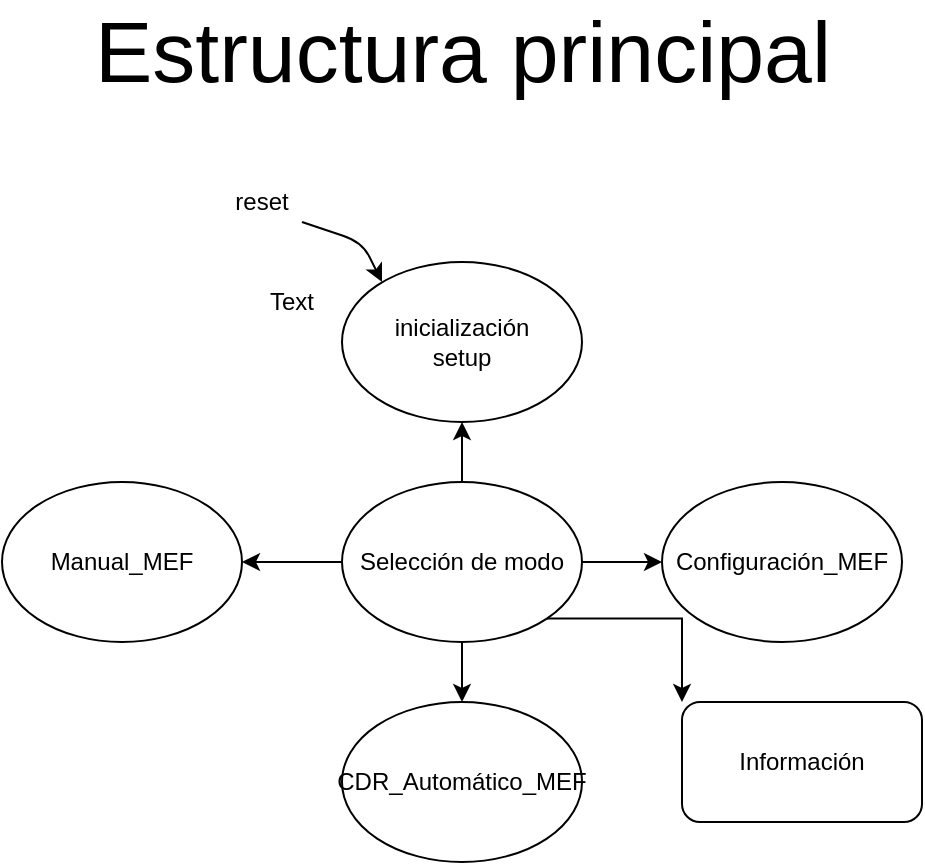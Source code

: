 <mxfile pages="3">
    <diagram id="Z94RLhPxU36F0JbX2Kmo" name="PRINCIPAL">
        <mxGraphModel dx="425" dy="592" grid="1" gridSize="10" guides="1" tooltips="1" connect="1" arrows="1" fold="1" page="1" pageScale="1" pageWidth="1169" pageHeight="827" math="0" shadow="0">
            <root>
                <mxCell id="0"/>
                <mxCell id="1" parent="0"/>
                <mxCell id="3xquVJFaSn-gZLJKh9fl-9" value="" style="edgeStyle=orthogonalEdgeStyle;rounded=0;orthogonalLoop=1;jettySize=auto;html=1;" parent="1" source="3xquVJFaSn-gZLJKh9fl-1" target="3xquVJFaSn-gZLJKh9fl-8" edge="1">
                    <mxGeometry relative="1" as="geometry"/>
                </mxCell>
                <mxCell id="3xquVJFaSn-gZLJKh9fl-11" value="" style="edgeStyle=orthogonalEdgeStyle;rounded=0;orthogonalLoop=1;jettySize=auto;html=1;" parent="1" source="3xquVJFaSn-gZLJKh9fl-1" target="3xquVJFaSn-gZLJKh9fl-6" edge="1">
                    <mxGeometry relative="1" as="geometry"/>
                </mxCell>
                <mxCell id="3xquVJFaSn-gZLJKh9fl-13" value="" style="edgeStyle=orthogonalEdgeStyle;rounded=0;orthogonalLoop=1;jettySize=auto;html=1;" parent="1" source="3xquVJFaSn-gZLJKh9fl-1" target="3xquVJFaSn-gZLJKh9fl-12" edge="1">
                    <mxGeometry relative="1" as="geometry"/>
                </mxCell>
                <mxCell id="3xquVJFaSn-gZLJKh9fl-15" value="" style="edgeStyle=orthogonalEdgeStyle;rounded=0;orthogonalLoop=1;jettySize=auto;html=1;" parent="1" source="3xquVJFaSn-gZLJKh9fl-1" target="3xquVJFaSn-gZLJKh9fl-14" edge="1">
                    <mxGeometry relative="1" as="geometry"/>
                </mxCell>
                <mxCell id="3xquVJFaSn-gZLJKh9fl-18" style="edgeStyle=orthogonalEdgeStyle;rounded=0;orthogonalLoop=1;jettySize=auto;html=1;exitX=1;exitY=1;exitDx=0;exitDy=0;entryX=0;entryY=0;entryDx=0;entryDy=0;" parent="1" source="3xquVJFaSn-gZLJKh9fl-1" target="3xquVJFaSn-gZLJKh9fl-16" edge="1">
                    <mxGeometry relative="1" as="geometry"/>
                </mxCell>
                <mxCell id="3xquVJFaSn-gZLJKh9fl-1" value="Selección de modo" style="ellipse;whiteSpace=wrap;html=1;" parent="1" vertex="1">
                    <mxGeometry x="525" y="360" width="120" height="80" as="geometry"/>
                </mxCell>
                <mxCell id="3xquVJFaSn-gZLJKh9fl-4" value="" style="endArrow=classic;html=1;" parent="1" edge="1">
                    <mxGeometry width="50" height="50" relative="1" as="geometry">
                        <mxPoint x="505" y="230" as="sourcePoint"/>
                        <mxPoint x="545" y="260" as="targetPoint"/>
                        <Array as="points">
                            <mxPoint x="535" y="240"/>
                        </Array>
                    </mxGeometry>
                </mxCell>
                <mxCell id="3xquVJFaSn-gZLJKh9fl-5" value="reset" style="text;html=1;strokeColor=none;fillColor=none;align=center;verticalAlign=middle;whiteSpace=wrap;rounded=0;" parent="1" vertex="1">
                    <mxGeometry x="465" y="210" width="40" height="20" as="geometry"/>
                </mxCell>
                <mxCell id="3xquVJFaSn-gZLJKh9fl-6" value="CDR_Automático_MEF" style="ellipse;whiteSpace=wrap;html=1;" parent="1" vertex="1">
                    <mxGeometry x="525" y="470" width="120" height="80" as="geometry"/>
                </mxCell>
                <mxCell id="3xquVJFaSn-gZLJKh9fl-8" value="Configuración_MEF" style="ellipse;whiteSpace=wrap;html=1;" parent="1" vertex="1">
                    <mxGeometry x="685" y="360" width="120" height="80" as="geometry"/>
                </mxCell>
                <mxCell id="3xquVJFaSn-gZLJKh9fl-12" value="inicialización&lt;br&gt;setup" style="ellipse;whiteSpace=wrap;html=1;" parent="1" vertex="1">
                    <mxGeometry x="525" y="250" width="120" height="80" as="geometry"/>
                </mxCell>
                <mxCell id="3xquVJFaSn-gZLJKh9fl-14" value="Manual_MEF" style="ellipse;whiteSpace=wrap;html=1;" parent="1" vertex="1">
                    <mxGeometry x="355" y="360" width="120" height="80" as="geometry"/>
                </mxCell>
                <mxCell id="3xquVJFaSn-gZLJKh9fl-16" value="Información" style="rounded=1;whiteSpace=wrap;html=1;" parent="1" vertex="1">
                    <mxGeometry x="695" y="470" width="120" height="60" as="geometry"/>
                </mxCell>
                <mxCell id="3xquVJFaSn-gZLJKh9fl-22" value="Text" style="text;html=1;strokeColor=none;fillColor=none;align=center;verticalAlign=middle;whiteSpace=wrap;rounded=0;" parent="1" vertex="1">
                    <mxGeometry x="480" y="260" width="40" height="20" as="geometry"/>
                </mxCell>
                <mxCell id="3xquVJFaSn-gZLJKh9fl-23" value="&lt;font style=&quot;font-size: 43px&quot;&gt;Estructura principal&lt;/font&gt;" style="text;html=1;align=center;verticalAlign=middle;resizable=0;points=[];autosize=1;strokeColor=none;fillColor=none;" parent="1" vertex="1">
                    <mxGeometry x="395" y="130" width="380" height="30" as="geometry"/>
                </mxCell>
            </root>
        </mxGraphModel>
    </diagram>
    <diagram id="2yHrIm8f3ps8T4j3jmnp" name="Automático">
        <mxGraphModel dx="1656" dy="956" grid="1" gridSize="10" guides="1" tooltips="1" connect="1" arrows="1" fold="1" page="1" pageScale="1" pageWidth="1169" pageHeight="827" math="0" shadow="0">
            <root>
                <mxCell id="VG5reM1JGWSKIXkfuv2--0"/>
                <mxCell id="VG5reM1JGWSKIXkfuv2--1" parent="VG5reM1JGWSKIXkfuv2--0"/>
                <mxCell id="IKDUR3-SzPnZCtvIDeNq-2" value="" style="edgeStyle=orthogonalEdgeStyle;rounded=0;orthogonalLoop=1;jettySize=auto;html=1;" parent="VG5reM1JGWSKIXkfuv2--1" source="IKDUR3-SzPnZCtvIDeNq-0" target="IKDUR3-SzPnZCtvIDeNq-1" edge="1">
                    <mxGeometry relative="1" as="geometry"/>
                </mxCell>
                <mxCell id="IKDUR3-SzPnZCtvIDeNq-0" value="INICIO&lt;br&gt;" style="ellipse;whiteSpace=wrap;html=1;" parent="VG5reM1JGWSKIXkfuv2--1" vertex="1">
                    <mxGeometry x="550" y="80" width="120" height="80" as="geometry"/>
                </mxCell>
                <mxCell id="OKmjE9kdb7iJSz0pzcYx-2" value="" style="edgeStyle=orthogonalEdgeStyle;rounded=0;orthogonalLoop=1;jettySize=auto;html=1;" parent="VG5reM1JGWSKIXkfuv2--1" source="IKDUR3-SzPnZCtvIDeNq-1" target="OKmjE9kdb7iJSz0pzcYx-1" edge="1">
                    <mxGeometry relative="1" as="geometry"/>
                </mxCell>
                <mxCell id="OKmjE9kdb7iJSz0pzcYx-10" value="" style="edgeStyle=orthogonalEdgeStyle;rounded=0;orthogonalLoop=1;jettySize=auto;html=1;" parent="VG5reM1JGWSKIXkfuv2--1" source="IKDUR3-SzPnZCtvIDeNq-1" target="OKmjE9kdb7iJSz0pzcYx-9" edge="1">
                    <mxGeometry relative="1" as="geometry"/>
                </mxCell>
                <mxCell id="O9b6qV9GZZZ8CBMbTgFU-3" style="edgeStyle=orthogonalEdgeStyle;rounded=0;orthogonalLoop=1;jettySize=auto;html=1;exitX=0;exitY=0.5;exitDx=0;exitDy=0;fontSize=18;" parent="VG5reM1JGWSKIXkfuv2--1" source="IKDUR3-SzPnZCtvIDeNq-1" edge="1">
                    <mxGeometry relative="1" as="geometry">
                        <mxPoint x="600" y="230" as="targetPoint"/>
                    </mxGeometry>
                </mxCell>
                <mxCell id="IKDUR3-SzPnZCtvIDeNq-1" value="Sensor_Suelo" style="ellipse;whiteSpace=wrap;html=1;" parent="VG5reM1JGWSKIXkfuv2--1" vertex="1">
                    <mxGeometry x="550" y="240" width="120" height="80" as="geometry"/>
                </mxCell>
                <mxCell id="IKDUR3-SzPnZCtvIDeNq-3" value="lcd: &quot;automático&quot;/&lt;br&gt;lectura sensor de suelo y promedio" style="text;html=1;strokeColor=none;fillColor=none;align=center;verticalAlign=middle;whiteSpace=wrap;rounded=0;" parent="VG5reM1JGWSKIXkfuv2--1" vertex="1">
                    <mxGeometry x="620" y="160" width="160" height="40" as="geometry"/>
                </mxCell>
                <mxCell id="OKmjE9kdb7iJSz0pzcYx-0" value="CDR_Automático_MEF" style="text;html=1;strokeColor=none;fillColor=none;align=center;verticalAlign=middle;whiteSpace=wrap;rounded=0;" parent="VG5reM1JGWSKIXkfuv2--1" vertex="1">
                    <mxGeometry x="585" y="20" width="40" height="20" as="geometry"/>
                </mxCell>
                <mxCell id="OKmjE9kdb7iJSz0pzcYx-11" style="edgeStyle=orthogonalEdgeStyle;rounded=0;orthogonalLoop=1;jettySize=auto;html=1;exitX=0.5;exitY=1;exitDx=0;exitDy=0;entryX=1;entryY=0.5;entryDx=0;entryDy=0;" parent="VG5reM1JGWSKIXkfuv2--1" source="OKmjE9kdb7iJSz0pzcYx-1" target="OKmjE9kdb7iJSz0pzcYx-9" edge="1">
                    <mxGeometry relative="1" as="geometry"/>
                </mxCell>
                <mxCell id="OKmjE9kdb7iJSz0pzcYx-12" style="edgeStyle=orthogonalEdgeStyle;rounded=0;orthogonalLoop=1;jettySize=auto;html=1;exitX=1;exitY=0.5;exitDx=0;exitDy=0;" parent="VG5reM1JGWSKIXkfuv2--1" source="OKmjE9kdb7iJSz0pzcYx-1" edge="1">
                    <mxGeometry relative="1" as="geometry">
                        <mxPoint x="930" y="450" as="targetPoint"/>
                        <Array as="points">
                            <mxPoint x="1010" y="280"/>
                            <mxPoint x="1010" y="450"/>
                        </Array>
                    </mxGeometry>
                </mxCell>
                <mxCell id="OKmjE9kdb7iJSz0pzcYx-1" value="Riego" style="ellipse;whiteSpace=wrap;html=1;" parent="VG5reM1JGWSKIXkfuv2--1" vertex="1">
                    <mxGeometry x="870" y="240" width="120" height="80" as="geometry"/>
                </mxCell>
                <mxCell id="OKmjE9kdb7iJSz0pzcYx-3" value="Sensor_suelo_muestras ==10/&lt;br&gt;Sensor_suelo_promedio" style="text;html=1;strokeColor=none;fillColor=none;align=center;verticalAlign=middle;whiteSpace=wrap;rounded=0;" parent="VG5reM1JGWSKIXkfuv2--1" vertex="1">
                    <mxGeometry x="670" y="240" width="190" height="20" as="geometry"/>
                </mxCell>
                <mxCell id="OKmjE9kdb7iJSz0pzcYx-6" value="promedio&amp;lt;= referencia/&lt;br&gt;&lt;span style=&quot;background-color: rgb(255 , 0 , 0)&quot;&gt;Señal_encender bomba&lt;/span&gt;" style="text;html=1;strokeColor=none;fillColor=none;align=center;verticalAlign=middle;whiteSpace=wrap;rounded=0;" parent="VG5reM1JGWSKIXkfuv2--1" vertex="1">
                    <mxGeometry x="1019" y="350" width="150" height="60" as="geometry"/>
                </mxCell>
                <mxCell id="OKmjE9kdb7iJSz0pzcYx-8" value="&lt;br&gt;&lt;br&gt;&lt;span style=&quot;color: rgb(0 , 0 , 0) ; font-family: &amp;#34;helvetica&amp;#34; ; font-size: 12px ; font-style: normal ; font-weight: 400 ; letter-spacing: normal ; text-align: center ; text-indent: 0px ; text-transform: none ; word-spacing: 0px ; background-color: rgb(248 , 249 , 250) ; display: inline ; float: none&quot;&gt;promedio&amp;gt;= referencia*1.05 /&lt;/span&gt;&lt;br style=&quot;color: rgb(0 , 0 , 0) ; font-family: &amp;#34;helvetica&amp;#34; ; font-size: 12px ; font-style: normal ; font-weight: 400 ; letter-spacing: normal ; text-align: center ; text-indent: 0px ; text-transform: none ; word-spacing: 0px ; background-color: rgb(248 , 249 , 250)&quot;&gt;&lt;span style=&quot;color: rgb(0 , 0 , 0) ; font-family: &amp;#34;helvetica&amp;#34; ; font-size: 12px ; font-style: normal ; font-weight: 400 ; letter-spacing: normal ; text-align: center ; text-indent: 0px ; text-transform: none ; word-spacing: 0px ; display: inline ; float: none ; background-color: rgb(255 , 0 , 0)&quot;&gt;Señal_apagar bomba&lt;/span&gt;" style="text;html=1;strokeColor=none;fillColor=none;align=center;verticalAlign=middle;whiteSpace=wrap;rounded=0;" parent="VG5reM1JGWSKIXkfuv2--1" vertex="1">
                    <mxGeometry x="760" y="330" width="170" height="70" as="geometry"/>
                </mxCell>
                <mxCell id="OKmjE9kdb7iJSz0pzcYx-18" style="edgeStyle=orthogonalEdgeStyle;rounded=0;orthogonalLoop=1;jettySize=auto;html=1;exitX=1;exitY=1;exitDx=0;exitDy=0;" parent="VG5reM1JGWSKIXkfuv2--1" source="OKmjE9kdb7iJSz0pzcYx-9" target="OKmjE9kdb7iJSz0pzcYx-17" edge="1">
                    <mxGeometry relative="1" as="geometry">
                        <Array as="points">
                            <mxPoint x="652" y="540"/>
                            <mxPoint x="940" y="540"/>
                        </Array>
                    </mxGeometry>
                </mxCell>
                <mxCell id="OKmjE9kdb7iJSz0pzcYx-23" value="" style="edgeStyle=orthogonalEdgeStyle;rounded=0;orthogonalLoop=1;jettySize=auto;html=1;" parent="VG5reM1JGWSKIXkfuv2--1" source="OKmjE9kdb7iJSz0pzcYx-9" target="OKmjE9kdb7iJSz0pzcYx-22" edge="1">
                    <mxGeometry relative="1" as="geometry"/>
                </mxCell>
                <mxCell id="OKmjE9kdb7iJSz0pzcYx-9" value="Sensor_DHT11" style="ellipse;whiteSpace=wrap;html=1;" parent="VG5reM1JGWSKIXkfuv2--1" vertex="1">
                    <mxGeometry x="550" y="410" width="120" height="80" as="geometry"/>
                </mxCell>
                <mxCell id="OKmjE9kdb7iJSz0pzcYx-14" value="Sensor_suelo_Muestras&amp;lt;10" style="text;html=1;align=center;verticalAlign=middle;resizable=0;points=[];autosize=1;strokeColor=none;fillColor=none;" parent="VG5reM1JGWSKIXkfuv2--1" vertex="1">
                    <mxGeometry x="425" y="340" width="170" height="20" as="geometry"/>
                </mxCell>
                <mxCell id="OKmjE9kdb7iJSz0pzcYx-15" value="Sensor_DHT_muestras_temp ==10 &amp;amp;&amp;amp;Sensor_DHT_muestras_hum ==10&lt;br&gt;/&lt;br&gt;Sensor_DHT_prom_temp&amp;nbsp;&lt;br&gt;Sensor_DHT_prom_hum&amp;nbsp;" style="text;html=1;strokeColor=none;fillColor=none;align=center;verticalAlign=middle;whiteSpace=wrap;rounded=0;" parent="VG5reM1JGWSKIXkfuv2--1" vertex="1">
                    <mxGeometry x="680" y="460" width="260" height="80" as="geometry"/>
                </mxCell>
                <mxCell id="OKmjE9kdb7iJSz0pzcYx-25" style="edgeStyle=orthogonalEdgeStyle;rounded=0;orthogonalLoop=1;jettySize=auto;html=1;exitX=0;exitY=0.5;exitDx=0;exitDy=0;entryX=1;entryY=0.5;entryDx=0;entryDy=0;" parent="VG5reM1JGWSKIXkfuv2--1" source="OKmjE9kdb7iJSz0pzcYx-17" target="OKmjE9kdb7iJSz0pzcYx-22" edge="1">
                    <mxGeometry relative="1" as="geometry"/>
                </mxCell>
                <mxCell id="OKmjE9kdb7iJSz0pzcYx-26" style="edgeStyle=orthogonalEdgeStyle;rounded=0;orthogonalLoop=1;jettySize=auto;html=1;exitX=1;exitY=0.5;exitDx=0;exitDy=0;" parent="VG5reM1JGWSKIXkfuv2--1" source="OKmjE9kdb7iJSz0pzcYx-17" edge="1">
                    <mxGeometry relative="1" as="geometry">
                        <mxPoint x="780" y="710" as="targetPoint"/>
                        <Array as="points">
                            <mxPoint x="1020" y="620"/>
                            <mxPoint x="1020" y="710"/>
                        </Array>
                    </mxGeometry>
                </mxCell>
                <mxCell id="OKmjE9kdb7iJSz0pzcYx-17" value="Ventiralción" style="ellipse;whiteSpace=wrap;html=1;" parent="VG5reM1JGWSKIXkfuv2--1" vertex="1">
                    <mxGeometry x="880" y="580" width="120" height="80" as="geometry"/>
                </mxCell>
                <mxCell id="OKmjE9kdb7iJSz0pzcYx-19" value="promedio&amp;lt;= referencia/&lt;br&gt;&lt;span style=&quot;background-color: rgb(255 , 0 , 0)&quot;&gt;Señal_encender FAN&lt;/span&gt;" style="text;html=1;strokeColor=none;fillColor=none;align=center;verticalAlign=middle;whiteSpace=wrap;rounded=0;" parent="VG5reM1JGWSKIXkfuv2--1" vertex="1">
                    <mxGeometry x="1020" y="630" width="130" height="60" as="geometry"/>
                </mxCell>
                <mxCell id="OKmjE9kdb7iJSz0pzcYx-20" value="promedio&amp;lt;= referencia/&lt;br&gt;&lt;span style=&quot;background-color: rgb(255 , 0 , 0)&quot;&gt;Señal_apagar FAN&lt;/span&gt;" style="text;html=1;strokeColor=none;fillColor=none;align=center;verticalAlign=middle;whiteSpace=wrap;rounded=0;" parent="VG5reM1JGWSKIXkfuv2--1" vertex="1">
                    <mxGeometry x="710" y="560" width="150" height="60" as="geometry"/>
                </mxCell>
                <mxCell id="OKmjE9kdb7iJSz0pzcYx-28" style="edgeStyle=orthogonalEdgeStyle;rounded=0;orthogonalLoop=1;jettySize=auto;html=1;exitX=0;exitY=0.5;exitDx=0;exitDy=0;entryX=0;entryY=0.5;entryDx=0;entryDy=0;" parent="VG5reM1JGWSKIXkfuv2--1" source="OKmjE9kdb7iJSz0pzcYx-22" target="IKDUR3-SzPnZCtvIDeNq-0" edge="1">
                    <mxGeometry relative="1" as="geometry">
                        <mxPoint x="200" y="73" as="targetPoint"/>
                        <Array as="points">
                            <mxPoint x="390" y="710"/>
                            <mxPoint x="390" y="120"/>
                        </Array>
                    </mxGeometry>
                </mxCell>
                <mxCell id="OKmjE9kdb7iJSz0pzcYx-22" value="Sensor_LDR" style="ellipse;whiteSpace=wrap;html=1;" parent="VG5reM1JGWSKIXkfuv2--1" vertex="1">
                    <mxGeometry x="550" y="670" width="120" height="80" as="geometry"/>
                </mxCell>
                <mxCell id="OKmjE9kdb7iJSz0pzcYx-24" value="Muestras &amp;lt; 10" style="text;html=1;strokeColor=none;fillColor=none;align=center;verticalAlign=middle;whiteSpace=wrap;rounded=0;" parent="VG5reM1JGWSKIXkfuv2--1" vertex="1">
                    <mxGeometry x="440" y="570" width="110" height="20" as="geometry"/>
                </mxCell>
                <mxCell id="OKmjE9kdb7iJSz0pzcYx-27" value="&lt;span style=&quot;background-color: rgb(255 , 204 , 153)&quot;&gt;Todavía no decidí como usar el dato de la luz&lt;/span&gt;" style="text;html=1;strokeColor=#d6b656;fillColor=#fff2cc;align=center;verticalAlign=middle;whiteSpace=wrap;rounded=0;" parent="VG5reM1JGWSKIXkfuv2--1" vertex="1">
                    <mxGeometry x="720" y="740" width="150" height="40" as="geometry"/>
                </mxCell>
                <mxCell id="OKmjE9kdb7iJSz0pzcYx-29" value="/&lt;br&gt;ENVIAR PROMEDIOS LCD&lt;br&gt;LIMPIAR VARIABLES MUESTRA" style="text;html=1;strokeColor=none;fillColor=none;align=center;verticalAlign=middle;whiteSpace=wrap;rounded=0;" parent="VG5reM1JGWSKIXkfuv2--1" vertex="1">
                    <mxGeometry x="40" y="340" width="190" height="80" as="geometry"/>
                </mxCell>
                <mxCell id="O9b6qV9GZZZ8CBMbTgFU-4" value="muestras&amp;lt;10" style="text;html=1;strokeColor=none;fillColor=none;align=center;verticalAlign=middle;whiteSpace=wrap;rounded=0;fontSize=12;" parent="VG5reM1JGWSKIXkfuv2--1" vertex="1">
                    <mxGeometry x="450" y="240" width="40" height="20" as="geometry"/>
                </mxCell>
            </root>
        </mxGraphModel>
    </diagram>
    <diagram id="McJcfVEzGvFuaT09IdFO" name="ACTUADORES">
        <mxGraphModel dx="828" dy="478" grid="1" gridSize="10" guides="1" tooltips="1" connect="1" arrows="1" fold="1" page="1" pageScale="1" pageWidth="1169" pageHeight="827" math="0" shadow="0">
            <root>
                <mxCell id="_UozBr8ZX9ysjcTVr0fY-0"/>
                <mxCell id="_UozBr8ZX9ysjcTVr0fY-1" parent="_UozBr8ZX9ysjcTVr0fY-0"/>
                <mxCell id="tEBrmEwOVEdCtfjYQCAZ-4" value="" style="edgeStyle=orthogonalEdgeStyle;rounded=0;orthogonalLoop=1;jettySize=auto;html=1;" parent="_UozBr8ZX9ysjcTVr0fY-1" source="tEBrmEwOVEdCtfjYQCAZ-0" target="tEBrmEwOVEdCtfjYQCAZ-3" edge="1">
                    <mxGeometry relative="1" as="geometry"/>
                </mxCell>
                <mxCell id="avJ5hf5BwxIhJb6G5Y0v-0" style="edgeStyle=orthogonalEdgeStyle;rounded=0;orthogonalLoop=1;jettySize=auto;html=1;exitX=1;exitY=1;exitDx=0;exitDy=0;entryX=0.5;entryY=0;entryDx=0;entryDy=0;" parent="_UozBr8ZX9ysjcTVr0fY-1" source="tEBrmEwOVEdCtfjYQCAZ-0" target="avJ5hf5BwxIhJb6G5Y0v-1" edge="1">
                    <mxGeometry relative="1" as="geometry">
                        <mxPoint x="850" y="280" as="targetPoint"/>
                    </mxGeometry>
                </mxCell>
                <mxCell id="tEBrmEwOVEdCtfjYQCAZ-0" value="Bomba _ Inicio" style="ellipse;whiteSpace=wrap;html=1;" parent="_UozBr8ZX9ysjcTVr0fY-1" vertex="1">
                    <mxGeometry x="524" y="110" width="120" height="80" as="geometry"/>
                </mxCell>
                <mxCell id="tEBrmEwOVEdCtfjYQCAZ-1" value="" style="endArrow=classic;html=1;entryX=0;entryY=0;entryDx=0;entryDy=0;" parent="_UozBr8ZX9ysjcTVr0fY-1" target="tEBrmEwOVEdCtfjYQCAZ-0" edge="1">
                    <mxGeometry width="50" height="50" relative="1" as="geometry">
                        <mxPoint x="490" y="100" as="sourcePoint"/>
                        <mxPoint x="450" y="80" as="targetPoint"/>
                        <Array as="points">
                            <mxPoint x="530" y="100"/>
                        </Array>
                    </mxGeometry>
                </mxCell>
                <mxCell id="tEBrmEwOVEdCtfjYQCAZ-2" value="Reset" style="text;html=1;strokeColor=none;fillColor=none;align=center;verticalAlign=middle;whiteSpace=wrap;rounded=0;" parent="_UozBr8ZX9ysjcTVr0fY-1" vertex="1">
                    <mxGeometry x="450" y="90" width="40" height="20" as="geometry"/>
                </mxCell>
                <mxCell id="avJ5hf5BwxIhJb6G5Y0v-5" style="edgeStyle=orthogonalEdgeStyle;rounded=0;orthogonalLoop=1;jettySize=auto;html=1;exitX=1;exitY=0.5;exitDx=0;exitDy=0;" parent="_UozBr8ZX9ysjcTVr0fY-1" source="tEBrmEwOVEdCtfjYQCAZ-3" target="avJ5hf5BwxIhJb6G5Y0v-1" edge="1">
                    <mxGeometry relative="1" as="geometry"/>
                </mxCell>
                <mxCell id="tEBrmEwOVEdCtfjYQCAZ-3" value="Bomba ON" style="ellipse;whiteSpace=wrap;html=1;" parent="_UozBr8ZX9ysjcTVr0fY-1" vertex="1">
                    <mxGeometry x="524" y="270" width="120" height="80" as="geometry"/>
                </mxCell>
                <mxCell id="tEBrmEwOVEdCtfjYQCAZ-5" value="Señal encender bomba /&lt;br&gt;Activar bomba" style="text;html=1;strokeColor=none;fillColor=none;align=center;verticalAlign=middle;whiteSpace=wrap;rounded=0;" parent="_UozBr8ZX9ysjcTVr0fY-1" vertex="1">
                    <mxGeometry x="570" y="220" width="200" height="20" as="geometry"/>
                </mxCell>
                <mxCell id="avJ5hf5BwxIhJb6G5Y0v-7" style="edgeStyle=orthogonalEdgeStyle;rounded=0;orthogonalLoop=1;jettySize=auto;html=1;exitX=0.5;exitY=1;exitDx=0;exitDy=0;entryX=0.5;entryY=1;entryDx=0;entryDy=0;" parent="_UozBr8ZX9ysjcTVr0fY-1" source="avJ5hf5BwxIhJb6G5Y0v-1" target="tEBrmEwOVEdCtfjYQCAZ-3" edge="1">
                    <mxGeometry relative="1" as="geometry"/>
                </mxCell>
                <mxCell id="avJ5hf5BwxIhJb6G5Y0v-1" value="Bomba OFF" style="ellipse;whiteSpace=wrap;html=1;" parent="_UozBr8ZX9ysjcTVr0fY-1" vertex="1">
                    <mxGeometry x="790" y="270" width="120" height="80" as="geometry"/>
                </mxCell>
                <mxCell id="avJ5hf5BwxIhJb6G5Y0v-4" value="Señal apagar bomba /&lt;br&gt;apagar bomba" style="text;html=1;strokeColor=none;fillColor=none;align=center;verticalAlign=middle;whiteSpace=wrap;rounded=0;" parent="_UozBr8ZX9ysjcTVr0fY-1" vertex="1">
                    <mxGeometry x="850" y="220" width="200" height="20" as="geometry"/>
                </mxCell>
                <mxCell id="avJ5hf5BwxIhJb6G5Y0v-6" value="Señal apagar bomba /&lt;br&gt;apagar bomba" style="text;html=1;strokeColor=none;fillColor=none;align=center;verticalAlign=middle;whiteSpace=wrap;rounded=0;" parent="_UozBr8ZX9ysjcTVr0fY-1" vertex="1">
                    <mxGeometry x="610" y="280" width="200" height="20" as="geometry"/>
                </mxCell>
                <mxCell id="avJ5hf5BwxIhJb6G5Y0v-8" value="Señal encender bomba /&lt;br&gt;Activar bomba" style="text;html=1;strokeColor=none;fillColor=none;align=center;verticalAlign=middle;whiteSpace=wrap;rounded=0;" parent="_UozBr8ZX9ysjcTVr0fY-1" vertex="1">
                    <mxGeometry x="620" y="340" width="200" height="20" as="geometry"/>
                </mxCell>
                <mxCell id="avJ5hf5BwxIhJb6G5Y0v-9" value="MEF_bomba" style="text;html=1;strokeColor=none;fillColor=none;align=center;verticalAlign=middle;whiteSpace=wrap;rounded=0;fontSize=18;" parent="_UozBr8ZX9ysjcTVr0fY-1" vertex="1">
                    <mxGeometry x="700" y="60" width="40" height="20" as="geometry"/>
                </mxCell>
                <mxCell id="TXorxHiKbCpRvwFIbyIe-0" value="" style="edgeStyle=orthogonalEdgeStyle;rounded=0;orthogonalLoop=1;jettySize=auto;html=1;" parent="_UozBr8ZX9ysjcTVr0fY-1" source="TXorxHiKbCpRvwFIbyIe-2" target="TXorxHiKbCpRvwFIbyIe-6" edge="1">
                    <mxGeometry relative="1" as="geometry"/>
                </mxCell>
                <mxCell id="TXorxHiKbCpRvwFIbyIe-1" style="edgeStyle=orthogonalEdgeStyle;rounded=0;orthogonalLoop=1;jettySize=auto;html=1;exitX=1;exitY=1;exitDx=0;exitDy=0;entryX=0.5;entryY=0;entryDx=0;entryDy=0;" parent="_UozBr8ZX9ysjcTVr0fY-1" source="TXorxHiKbCpRvwFIbyIe-2" target="TXorxHiKbCpRvwFIbyIe-9" edge="1">
                    <mxGeometry relative="1" as="geometry">
                        <mxPoint x="860" y="670" as="targetPoint"/>
                    </mxGeometry>
                </mxCell>
                <mxCell id="TXorxHiKbCpRvwFIbyIe-2" value="FAN_ Inicio" style="ellipse;whiteSpace=wrap;html=1;" parent="_UozBr8ZX9ysjcTVr0fY-1" vertex="1">
                    <mxGeometry x="534" y="500" width="120" height="80" as="geometry"/>
                </mxCell>
                <mxCell id="TXorxHiKbCpRvwFIbyIe-3" value="" style="endArrow=classic;html=1;entryX=0;entryY=0;entryDx=0;entryDy=0;" parent="_UozBr8ZX9ysjcTVr0fY-1" target="TXorxHiKbCpRvwFIbyIe-2" edge="1">
                    <mxGeometry width="50" height="50" relative="1" as="geometry">
                        <mxPoint x="500" y="490" as="sourcePoint"/>
                        <mxPoint x="460" y="470" as="targetPoint"/>
                        <Array as="points">
                            <mxPoint x="540" y="490"/>
                        </Array>
                    </mxGeometry>
                </mxCell>
                <mxCell id="TXorxHiKbCpRvwFIbyIe-4" value="Reset" style="text;html=1;strokeColor=none;fillColor=none;align=center;verticalAlign=middle;whiteSpace=wrap;rounded=0;" parent="_UozBr8ZX9ysjcTVr0fY-1" vertex="1">
                    <mxGeometry x="460" y="480" width="40" height="20" as="geometry"/>
                </mxCell>
                <mxCell id="TXorxHiKbCpRvwFIbyIe-5" style="edgeStyle=orthogonalEdgeStyle;rounded=0;orthogonalLoop=1;jettySize=auto;html=1;exitX=1;exitY=0.5;exitDx=0;exitDy=0;" parent="_UozBr8ZX9ysjcTVr0fY-1" source="TXorxHiKbCpRvwFIbyIe-6" target="TXorxHiKbCpRvwFIbyIe-9" edge="1">
                    <mxGeometry relative="1" as="geometry"/>
                </mxCell>
                <mxCell id="TXorxHiKbCpRvwFIbyIe-6" value="FAN ON" style="ellipse;whiteSpace=wrap;html=1;" parent="_UozBr8ZX9ysjcTVr0fY-1" vertex="1">
                    <mxGeometry x="534" y="660" width="120" height="80" as="geometry"/>
                </mxCell>
                <mxCell id="TXorxHiKbCpRvwFIbyIe-7" value="Señal encender FAN /&lt;br&gt;Activar FAN" style="text;html=1;strokeColor=none;fillColor=none;align=center;verticalAlign=middle;whiteSpace=wrap;rounded=0;" parent="_UozBr8ZX9ysjcTVr0fY-1" vertex="1">
                    <mxGeometry x="580" y="610" width="200" height="20" as="geometry"/>
                </mxCell>
                <mxCell id="TXorxHiKbCpRvwFIbyIe-8" style="edgeStyle=orthogonalEdgeStyle;rounded=0;orthogonalLoop=1;jettySize=auto;html=1;exitX=0.5;exitY=1;exitDx=0;exitDy=0;entryX=0.5;entryY=1;entryDx=0;entryDy=0;" parent="_UozBr8ZX9ysjcTVr0fY-1" source="TXorxHiKbCpRvwFIbyIe-9" target="TXorxHiKbCpRvwFIbyIe-6" edge="1">
                    <mxGeometry relative="1" as="geometry"/>
                </mxCell>
                <mxCell id="TXorxHiKbCpRvwFIbyIe-9" value="FAN OFF" style="ellipse;whiteSpace=wrap;html=1;" parent="_UozBr8ZX9ysjcTVr0fY-1" vertex="1">
                    <mxGeometry x="800" y="660" width="120" height="80" as="geometry"/>
                </mxCell>
                <mxCell id="TXorxHiKbCpRvwFIbyIe-10" value="Señal apagar FAN /&lt;br&gt;apagar FAN" style="text;html=1;strokeColor=none;fillColor=none;align=center;verticalAlign=middle;whiteSpace=wrap;rounded=0;" parent="_UozBr8ZX9ysjcTVr0fY-1" vertex="1">
                    <mxGeometry x="860" y="610" width="200" height="20" as="geometry"/>
                </mxCell>
                <mxCell id="TXorxHiKbCpRvwFIbyIe-11" value="Señal apagar FAN /&lt;br&gt;apagar FAN" style="text;html=1;strokeColor=none;fillColor=none;align=center;verticalAlign=middle;whiteSpace=wrap;rounded=0;" parent="_UozBr8ZX9ysjcTVr0fY-1" vertex="1">
                    <mxGeometry x="620" y="670" width="200" height="20" as="geometry"/>
                </mxCell>
                <mxCell id="TXorxHiKbCpRvwFIbyIe-12" value="Señal encender FAN /&lt;br&gt;Activar FAN" style="text;html=1;strokeColor=none;fillColor=none;align=center;verticalAlign=middle;whiteSpace=wrap;rounded=0;" parent="_UozBr8ZX9ysjcTVr0fY-1" vertex="1">
                    <mxGeometry x="630" y="730" width="200" height="20" as="geometry"/>
                </mxCell>
                <mxCell id="TXorxHiKbCpRvwFIbyIe-13" value="MEF_ventilación" style="text;html=1;strokeColor=none;fillColor=none;align=center;verticalAlign=middle;whiteSpace=wrap;rounded=0;fontSize=18;" parent="_UozBr8ZX9ysjcTVr0fY-1" vertex="1">
                    <mxGeometry x="710" y="450" width="110" height="20" as="geometry"/>
                </mxCell>
            </root>
        </mxGraphModel>
    </diagram>
    <diagram id="HL6tjgWBnDIgTdHz9zKU" name="Menú">
        <mxGraphModel dx="1887" dy="478" grid="1" gridSize="10" guides="1" tooltips="1" connect="1" arrows="1" fold="1" page="1" pageScale="1" pageWidth="827" pageHeight="1169" math="0" shadow="0">
            <root>
                <mxCell id="paPa3PDW3CFfpl05ZDGK-0"/>
                <mxCell id="paPa3PDW3CFfpl05ZDGK-1" parent="paPa3PDW3CFfpl05ZDGK-0"/>
                <mxCell id="6HcinxMK06FJ3lXQDpBo-1" value="PULSADOR = O&amp;nbsp;" style="edgeStyle=orthogonalEdgeStyle;rounded=0;orthogonalLoop=1;jettySize=auto;html=1;exitX=1;exitY=0;exitDx=0;exitDy=0;" parent="paPa3PDW3CFfpl05ZDGK-1" edge="1">
                    <mxGeometry x="-0.062" y="48" relative="1" as="geometry">
                        <mxPoint x="372" y="200" as="targetPoint"/>
                        <mxPoint x="344.426" y="168.787" as="sourcePoint"/>
                        <mxPoint as="offset"/>
                    </mxGeometry>
                </mxCell>
                <mxCell id="6HcinxMK06FJ3lXQDpBo-3" value="pulsador = 1" style="edgeStyle=orthogonalEdgeStyle;rounded=0;orthogonalLoop=1;jettySize=auto;html=1;" parent="paPa3PDW3CFfpl05ZDGK-1" source="paPa3PDW3CFfpl05ZDGK-2" target="6HcinxMK06FJ3lXQDpBo-2" edge="1">
                    <mxGeometry relative="1" as="geometry"/>
                </mxCell>
                <mxCell id="paPa3PDW3CFfpl05ZDGK-2" value="INICIO" style="ellipse;whiteSpace=wrap;html=1;" parent="paPa3PDW3CFfpl05ZDGK-1" vertex="1">
                    <mxGeometry x="240" y="160" width="120" height="60" as="geometry"/>
                </mxCell>
                <mxCell id="6HcinxMK06FJ3lXQDpBo-0" value="RESET" style="endArrow=classic;html=1;" parent="paPa3PDW3CFfpl05ZDGK-1" edge="1">
                    <mxGeometry width="50" height="50" relative="1" as="geometry">
                        <mxPoint x="200" y="130" as="sourcePoint"/>
                        <mxPoint x="250" y="170" as="targetPoint"/>
                    </mxGeometry>
                </mxCell>
                <mxCell id="6HcinxMK06FJ3lXQDpBo-5" value="/lcd -&amp;gt; &quot;coonfiguración&quot;" style="edgeStyle=orthogonalEdgeStyle;rounded=0;orthogonalLoop=1;jettySize=auto;html=1;" parent="paPa3PDW3CFfpl05ZDGK-1" source="6HcinxMK06FJ3lXQDpBo-2" target="6HcinxMK06FJ3lXQDpBo-4" edge="1">
                    <mxGeometry relative="1" as="geometry"/>
                </mxCell>
                <mxCell id="6HcinxMK06FJ3lXQDpBo-2" value="Menú de selección" style="ellipse;whiteSpace=wrap;html=1;" parent="paPa3PDW3CFfpl05ZDGK-1" vertex="1">
                    <mxGeometry x="240" y="290" width="120" height="60" as="geometry"/>
                </mxCell>
                <mxCell id="KnxdvD3JjIZdl70WuMHg-1" value="pulsador =!" style="edgeStyle=orthogonalEdgeStyle;rounded=0;orthogonalLoop=1;jettySize=auto;html=1;" parent="paPa3PDW3CFfpl05ZDGK-1" source="6HcinxMK06FJ3lXQDpBo-4" target="KnxdvD3JjIZdl70WuMHg-0" edge="1">
                    <mxGeometry relative="1" as="geometry">
                        <Array as="points">
                            <mxPoint x="300" y="500"/>
                            <mxPoint x="300" y="500"/>
                        </Array>
                    </mxGeometry>
                </mxCell>
                <mxCell id="KnxdvD3JjIZdl70WuMHg-3" value="rotacion der" style="edgeStyle=orthogonalEdgeStyle;rounded=0;orthogonalLoop=1;jettySize=auto;html=1;" parent="paPa3PDW3CFfpl05ZDGK-1" source="6HcinxMK06FJ3lXQDpBo-4" target="KnxdvD3JjIZdl70WuMHg-2" edge="1">
                    <mxGeometry relative="1" as="geometry"/>
                </mxCell>
                <mxCell id="KnxdvD3JjIZdl70WuMHg-5" value="" style="edgeStyle=orthogonalEdgeStyle;rounded=0;orthogonalLoop=1;jettySize=auto;html=1;" parent="paPa3PDW3CFfpl05ZDGK-1" source="6HcinxMK06FJ3lXQDpBo-4" target="KnxdvD3JjIZdl70WuMHg-4" edge="1">
                    <mxGeometry relative="1" as="geometry"/>
                </mxCell>
                <mxCell id="igw3KXgd_9O2uzPfZb7G-0" value="rotacion izq" style="edgeLabel;html=1;align=center;verticalAlign=middle;resizable=0;points=[];" parent="KnxdvD3JjIZdl70WuMHg-5" vertex="1" connectable="0">
                    <mxGeometry x="-0.247" relative="1" as="geometry">
                        <mxPoint as="offset"/>
                    </mxGeometry>
                </mxCell>
                <mxCell id="6HcinxMK06FJ3lXQDpBo-4" value="Configuración" style="ellipse;whiteSpace=wrap;html=1;" parent="paPa3PDW3CFfpl05ZDGK-1" vertex="1">
                    <mxGeometry x="240" y="400" width="120" height="60" as="geometry"/>
                </mxCell>
                <mxCell id="KnxdvD3JjIZdl70WuMHg-0" value="Configuración opciones" style="ellipse;whiteSpace=wrap;html=1;" parent="paPa3PDW3CFfpl05ZDGK-1" vertex="1">
                    <mxGeometry x="240" y="540" width="120" height="60" as="geometry"/>
                </mxCell>
                <mxCell id="igw3KXgd_9O2uzPfZb7G-2" value="rotación der" style="edgeStyle=orthogonalEdgeStyle;rounded=0;orthogonalLoop=1;jettySize=auto;html=1;" parent="paPa3PDW3CFfpl05ZDGK-1" source="KnxdvD3JjIZdl70WuMHg-2" target="igw3KXgd_9O2uzPfZb7G-1" edge="1">
                    <mxGeometry relative="1" as="geometry"/>
                </mxCell>
                <mxCell id="igw3KXgd_9O2uzPfZb7G-5" value="rotacion izq" style="edgeStyle=orthogonalEdgeStyle;rounded=0;orthogonalLoop=1;jettySize=auto;html=1;exitX=0.5;exitY=1;exitDx=0;exitDy=0;entryX=1;entryY=1;entryDx=0;entryDy=0;" parent="paPa3PDW3CFfpl05ZDGK-1" source="KnxdvD3JjIZdl70WuMHg-2" target="6HcinxMK06FJ3lXQDpBo-4" edge="1">
                    <mxGeometry relative="1" as="geometry">
                        <Array as="points">
                            <mxPoint x="500" y="480"/>
                            <mxPoint x="343" y="480"/>
                        </Array>
                    </mxGeometry>
                </mxCell>
                <mxCell id="igw3KXgd_9O2uzPfZb7G-8" style="edgeStyle=orthogonalEdgeStyle;rounded=0;orthogonalLoop=1;jettySize=auto;html=1;" parent="paPa3PDW3CFfpl05ZDGK-1" source="KnxdvD3JjIZdl70WuMHg-2" edge="1">
                    <mxGeometry relative="1" as="geometry">
                        <mxPoint x="500" y="560" as="targetPoint"/>
                    </mxGeometry>
                </mxCell>
                <mxCell id="KnxdvD3JjIZdl70WuMHg-2" value="automático" style="ellipse;whiteSpace=wrap;html=1;" parent="paPa3PDW3CFfpl05ZDGK-1" vertex="1">
                    <mxGeometry x="440" y="400" width="120" height="60" as="geometry"/>
                </mxCell>
                <mxCell id="igw3KXgd_9O2uzPfZb7G-4" value="rot izq" style="edgeStyle=orthogonalEdgeStyle;rounded=0;orthogonalLoop=1;jettySize=auto;html=1;" parent="paPa3PDW3CFfpl05ZDGK-1" source="KnxdvD3JjIZdl70WuMHg-4" target="igw3KXgd_9O2uzPfZb7G-3" edge="1">
                    <mxGeometry relative="1" as="geometry"/>
                </mxCell>
                <mxCell id="igw3KXgd_9O2uzPfZb7G-6" value="rot der" style="edgeStyle=orthogonalEdgeStyle;rounded=0;orthogonalLoop=1;jettySize=auto;html=1;exitX=0.5;exitY=1;exitDx=0;exitDy=0;entryX=0.294;entryY=0.983;entryDx=0;entryDy=0;entryPerimeter=0;" parent="paPa3PDW3CFfpl05ZDGK-1" source="KnxdvD3JjIZdl70WuMHg-4" target="6HcinxMK06FJ3lXQDpBo-4" edge="1">
                    <mxGeometry relative="1" as="geometry">
                        <Array as="points">
                            <mxPoint x="100" y="480"/>
                            <mxPoint x="275" y="480"/>
                        </Array>
                    </mxGeometry>
                </mxCell>
                <mxCell id="igw3KXgd_9O2uzPfZb7G-17" value="" style="edgeStyle=orthogonalEdgeStyle;rounded=0;orthogonalLoop=1;jettySize=auto;html=1;" parent="paPa3PDW3CFfpl05ZDGK-1" source="KnxdvD3JjIZdl70WuMHg-4" target="igw3KXgd_9O2uzPfZb7G-16" edge="1">
                    <mxGeometry relative="1" as="geometry"/>
                </mxCell>
                <mxCell id="KnxdvD3JjIZdl70WuMHg-4" value="manual" style="ellipse;whiteSpace=wrap;html=1;" parent="paPa3PDW3CFfpl05ZDGK-1" vertex="1">
                    <mxGeometry x="40" y="400" width="120" height="60" as="geometry"/>
                </mxCell>
                <mxCell id="igw3KXgd_9O2uzPfZb7G-1" value="manual" style="shape=singleArrow;whiteSpace=wrap;html=1;arrowWidth=0.4;arrowSize=0.4;" parent="paPa3PDW3CFfpl05ZDGK-1" vertex="1">
                    <mxGeometry x="660" y="400" width="80" height="60" as="geometry"/>
                </mxCell>
                <mxCell id="igw3KXgd_9O2uzPfZb7G-3" value="automático" style="shape=singleArrow;whiteSpace=wrap;html=1;arrowWidth=0.4;arrowSize=0.4;flipH=1;" parent="paPa3PDW3CFfpl05ZDGK-1" vertex="1">
                    <mxGeometry x="-150" y="400" width="80" height="60" as="geometry"/>
                </mxCell>
                <mxCell id="igw3KXgd_9O2uzPfZb7G-9" value="cdr automático" style="ellipse;whiteSpace=wrap;html=1;" parent="paPa3PDW3CFfpl05ZDGK-1" vertex="1">
                    <mxGeometry x="440" y="540" width="120" height="60" as="geometry"/>
                </mxCell>
                <mxCell id="igw3KXgd_9O2uzPfZb7G-16" value="cdr manual" style="ellipse;whiteSpace=wrap;html=1;" parent="paPa3PDW3CFfpl05ZDGK-1" vertex="1">
                    <mxGeometry x="40" y="540" width="120" height="60" as="geometry"/>
                </mxCell>
            </root>
        </mxGraphModel>
    </diagram>
    <diagram id="cA-ZTibbOGI83DbMQYyn" name="encoder">
        <mxGraphModel dx="1252" dy="592" grid="1" gridSize="10" guides="1" tooltips="1" connect="1" arrows="1" fold="1" page="1" pageScale="1" pageWidth="827" pageHeight="1169" math="0" shadow="0">
            <root>
                <mxCell id="D4K-sdYDRJBps10N-JgX-0"/>
                <mxCell id="D4K-sdYDRJBps10N-JgX-1" parent="D4K-sdYDRJBps10N-JgX-0"/>
                <mxCell id="XMsMD9IGoQsxiFFgIvy2-0" style="edgeStyle=orthogonalEdgeStyle;rounded=0;orthogonalLoop=1;jettySize=auto;html=1;entryX=0.5;entryY=0;entryDx=0;entryDy=0;" parent="D4K-sdYDRJBps10N-JgX-1" source="C5teQHnOZJJm0k4_1L-E-0" target="C5teQHnOZJJm0k4_1L-E-2" edge="1">
                    <mxGeometry relative="1" as="geometry"/>
                </mxCell>
                <mxCell id="XMsMD9IGoQsxiFFgIvy2-1" value="PIN8 TOGLE /&amp;nbsp;&lt;br&gt;&lt;span style=&quot;font-family: &amp;#34;consolas&amp;#34; , &amp;#34;courier new&amp;#34; , monospace ; font-size: 14px ; color: rgb(156 , 220 , 254)&quot;&gt;Encoder_espera_flag = 0&lt;/span&gt;&lt;span style=&quot;background-color: rgb(30 , 30 , 30) ; color: rgb(212 , 212 , 212) ; font-family: &amp;#34;consolas&amp;#34; , &amp;#34;courier new&amp;#34; , monospace ; font-size: 14px&quot;&gt;&lt;/span&gt;" style="edgeLabel;html=1;align=center;verticalAlign=middle;resizable=0;points=[];" parent="XMsMD9IGoQsxiFFgIvy2-0" vertex="1" connectable="0">
                    <mxGeometry x="-0.112" y="1" relative="1" as="geometry">
                        <mxPoint x="-29" y="-31" as="offset"/>
                    </mxGeometry>
                </mxCell>
                <mxCell id="XMsMD9IGoQsxiFFgIvy2-27" style="edgeStyle=orthogonalEdgeStyle;rounded=0;orthogonalLoop=1;jettySize=auto;html=1;entryX=0.5;entryY=0;entryDx=0;entryDy=0;" parent="D4K-sdYDRJBps10N-JgX-1" source="C5teQHnOZJJm0k4_1L-E-0" target="XMsMD9IGoQsxiFFgIvy2-20" edge="1">
                    <mxGeometry relative="1" as="geometry"/>
                </mxCell>
                <mxCell id="C5teQHnOZJJm0k4_1L-E-0" value="INICIO" style="ellipse;whiteSpace=wrap;html=1;" parent="D4K-sdYDRJBps10N-JgX-1" vertex="1">
                    <mxGeometry x="354" y="80" width="120" height="60" as="geometry"/>
                </mxCell>
                <mxCell id="XMsMD9IGoQsxiFFgIvy2-5" value="" style="edgeStyle=orthogonalEdgeStyle;rounded=0;orthogonalLoop=1;jettySize=auto;html=1;" parent="D4K-sdYDRJBps10N-JgX-1" source="C5teQHnOZJJm0k4_1L-E-2" target="XMsMD9IGoQsxiFFgIvy2-4" edge="1">
                    <mxGeometry relative="1" as="geometry">
                        <Array as="points">
                            <mxPoint x="230" y="290"/>
                            <mxPoint x="230" y="290"/>
                        </Array>
                    </mxGeometry>
                </mxCell>
                <mxCell id="C5teQHnOZJJm0k4_1L-E-2" value="PIN8_INT" style="ellipse;whiteSpace=wrap;html=1;" parent="D4K-sdYDRJBps10N-JgX-1" vertex="1">
                    <mxGeometry x="170" y="200" width="120" height="60" as="geometry"/>
                </mxCell>
                <mxCell id="XMsMD9IGoQsxiFFgIvy2-2" style="edgeStyle=orthogonalEdgeStyle;rounded=0;orthogonalLoop=1;jettySize=auto;html=1;exitX=0;exitY=0;exitDx=0;exitDy=0;entryX=0;entryY=1;entryDx=0;entryDy=0;" parent="D4K-sdYDRJBps10N-JgX-1" source="C5teQHnOZJJm0k4_1L-E-2" target="C5teQHnOZJJm0k4_1L-E-2" edge="1">
                    <mxGeometry relative="1" as="geometry">
                        <Array as="points">
                            <mxPoint x="188" y="180"/>
                            <mxPoint x="100" y="180"/>
                            <mxPoint x="100" y="280"/>
                            <mxPoint x="188" y="280"/>
                        </Array>
                    </mxGeometry>
                </mxCell>
                <mxCell id="XMsMD9IGoQsxiFFgIvy2-3" value="ESPERA FLAG = 0 /&lt;br&gt;tiempo de espera por timer" style="text;html=1;align=center;verticalAlign=middle;resizable=0;points=[];autosize=1;strokeColor=none;" parent="D4K-sdYDRJBps10N-JgX-1" vertex="1">
                    <mxGeometry x="-30" y="225" width="160" height="30" as="geometry"/>
                </mxCell>
                <mxCell id="XMsMD9IGoQsxiFFgIvy2-8" style="edgeStyle=orthogonalEdgeStyle;rounded=0;orthogonalLoop=1;jettySize=auto;html=1;entryX=0;entryY=1;entryDx=0;entryDy=0;" parent="D4K-sdYDRJBps10N-JgX-1" source="XMsMD9IGoQsxiFFgIvy2-4" target="C5teQHnOZJJm0k4_1L-E-0" edge="1">
                    <mxGeometry relative="1" as="geometry"/>
                </mxCell>
                <mxCell id="XMsMD9IGoQsxiFFgIvy2-10" style="edgeStyle=orthogonalEdgeStyle;rounded=0;orthogonalLoop=1;jettySize=auto;html=1;exitX=0;exitY=1;exitDx=0;exitDy=0;" parent="D4K-sdYDRJBps10N-JgX-1" source="XMsMD9IGoQsxiFFgIvy2-4" edge="1">
                    <mxGeometry relative="1" as="geometry">
                        <mxPoint x="390" y="140" as="targetPoint"/>
                        <Array as="points">
                            <mxPoint x="188" y="450"/>
                            <mxPoint x="390" y="450"/>
                        </Array>
                    </mxGeometry>
                </mxCell>
                <mxCell id="XMsMD9IGoQsxiFFgIvy2-4" value="PIN8_LECTURA" style="ellipse;whiteSpace=wrap;html=1;" parent="D4K-sdYDRJBps10N-JgX-1" vertex="1">
                    <mxGeometry x="170" y="360" width="120" height="60" as="geometry"/>
                </mxCell>
                <mxCell id="XMsMD9IGoQsxiFFgIvy2-6" value="espera flag = 1 /&lt;br&gt;espera flag = 0 reset flag&lt;br&gt;" style="text;html=1;align=center;verticalAlign=middle;resizable=0;points=[];autosize=1;strokeColor=none;" parent="D4K-sdYDRJBps10N-JgX-1" vertex="1">
                    <mxGeometry x="175" y="295" width="150" height="30" as="geometry"/>
                </mxCell>
                <mxCell id="XMsMD9IGoQsxiFFgIvy2-7" value="aca van los if" style="text;html=1;align=center;verticalAlign=middle;resizable=0;points=[];autosize=1;strokeColor=none;" parent="D4K-sdYDRJBps10N-JgX-1" vertex="1">
                    <mxGeometry x="5" y="380" width="90" height="20" as="geometry"/>
                </mxCell>
                <mxCell id="XMsMD9IGoQsxiFFgIvy2-9" value="PIN8 = PIN9&amp;nbsp; / ++ENCODER DER" style="text;html=1;align=center;verticalAlign=middle;resizable=0;points=[];autosize=1;strokeColor=none;" parent="D4K-sdYDRJBps10N-JgX-1" vertex="1">
                    <mxGeometry x="250" y="400" width="200" height="20" as="geometry"/>
                </mxCell>
                <mxCell id="XMsMD9IGoQsxiFFgIvy2-12" value="&lt;span style=&quot;color: rgb(240 , 240 , 240) ; font-family: &amp;#34;helvetica&amp;#34; ; font-size: 12px ; font-style: normal ; font-weight: 400 ; letter-spacing: normal ; text-align: center ; text-indent: 0px ; text-transform: none ; word-spacing: 0px ; background-color: rgb(42 , 42 , 42) ; display: inline ; float: none&quot;&gt;ELSE&amp;nbsp; / ++ENCODER IZQ&lt;/span&gt;" style="text;whiteSpace=wrap;html=1;" parent="D4K-sdYDRJBps10N-JgX-1" vertex="1">
                    <mxGeometry x="240" y="460" width="210" height="30" as="geometry"/>
                </mxCell>
                <mxCell id="XMsMD9IGoQsxiFFgIvy2-19" value="" style="edgeStyle=orthogonalEdgeStyle;rounded=0;orthogonalLoop=1;jettySize=auto;html=1;" parent="D4K-sdYDRJBps10N-JgX-1" source="XMsMD9IGoQsxiFFgIvy2-20" target="XMsMD9IGoQsxiFFgIvy2-22" edge="1">
                    <mxGeometry relative="1" as="geometry">
                        <Array as="points">
                            <mxPoint x="600" y="290"/>
                            <mxPoint x="600" y="290"/>
                        </Array>
                    </mxGeometry>
                </mxCell>
                <mxCell id="XMsMD9IGoQsxiFFgIvy2-20" value="PIN9_INT" style="ellipse;whiteSpace=wrap;html=1;" parent="D4K-sdYDRJBps10N-JgX-1" vertex="1">
                    <mxGeometry x="540" y="200" width="120" height="60" as="geometry"/>
                </mxCell>
                <mxCell id="XMsMD9IGoQsxiFFgIvy2-29" style="edgeStyle=orthogonalEdgeStyle;rounded=0;orthogonalLoop=1;jettySize=auto;html=1;entryX=0.833;entryY=0.967;entryDx=0;entryDy=0;entryPerimeter=0;" parent="D4K-sdYDRJBps10N-JgX-1" source="XMsMD9IGoQsxiFFgIvy2-22" target="C5teQHnOZJJm0k4_1L-E-0" edge="1">
                    <mxGeometry relative="1" as="geometry"/>
                </mxCell>
                <mxCell id="XMsMD9IGoQsxiFFgIvy2-31" style="edgeStyle=orthogonalEdgeStyle;rounded=0;orthogonalLoop=1;jettySize=auto;html=1;entryX=0.625;entryY=1;entryDx=0;entryDy=0;entryPerimeter=0;" parent="D4K-sdYDRJBps10N-JgX-1" source="XMsMD9IGoQsxiFFgIvy2-22" target="C5teQHnOZJJm0k4_1L-E-0" edge="1">
                    <mxGeometry relative="1" as="geometry">
                        <Array as="points">
                            <mxPoint x="600" y="460"/>
                            <mxPoint x="429" y="460"/>
                        </Array>
                    </mxGeometry>
                </mxCell>
                <mxCell id="XMsMD9IGoQsxiFFgIvy2-22" value="PIN9_LECTURA" style="ellipse;whiteSpace=wrap;html=1;" parent="D4K-sdYDRJBps10N-JgX-1" vertex="1">
                    <mxGeometry x="540" y="360" width="120" height="60" as="geometry"/>
                </mxCell>
                <mxCell id="XMsMD9IGoQsxiFFgIvy2-23" value="espera flag = 1 /&lt;br&gt;espera flag = 0 reset flag&lt;br&gt;" style="text;html=1;align=center;verticalAlign=middle;resizable=0;points=[];autosize=1;strokeColor=none;" parent="D4K-sdYDRJBps10N-JgX-1" vertex="1">
                    <mxGeometry x="545" y="295" width="150" height="30" as="geometry"/>
                </mxCell>
                <mxCell id="XMsMD9IGoQsxiFFgIvy2-24" value="aca van los if" style="text;html=1;align=center;verticalAlign=middle;resizable=0;points=[];autosize=1;strokeColor=none;" parent="D4K-sdYDRJBps10N-JgX-1" vertex="1">
                    <mxGeometry x="340" y="390" width="90" height="20" as="geometry"/>
                </mxCell>
                <mxCell id="XMsMD9IGoQsxiFFgIvy2-25" style="edgeStyle=orthogonalEdgeStyle;rounded=0;orthogonalLoop=1;jettySize=auto;html=1;exitX=1;exitY=0;exitDx=0;exitDy=0;entryX=1;entryY=1;entryDx=0;entryDy=0;" parent="D4K-sdYDRJBps10N-JgX-1" source="XMsMD9IGoQsxiFFgIvy2-20" target="XMsMD9IGoQsxiFFgIvy2-20" edge="1">
                    <mxGeometry relative="1" as="geometry"/>
                </mxCell>
                <mxCell id="XMsMD9IGoQsxiFFgIvy2-26" value="ESPERA FLAG = 0 /&lt;br&gt;tiempo de espera por timer" style="text;html=1;align=center;verticalAlign=middle;resizable=0;points=[];autosize=1;strokeColor=none;" parent="D4K-sdYDRJBps10N-JgX-1" vertex="1">
                    <mxGeometry x="690" y="210" width="160" height="30" as="geometry"/>
                </mxCell>
                <mxCell id="XMsMD9IGoQsxiFFgIvy2-28" value="PIN9 TOGLE /&amp;nbsp;&lt;br&gt;&lt;span style=&quot;font-family: &amp;#34;consolas&amp;#34; , &amp;#34;courier new&amp;#34; , monospace ; font-size: 14px ; color: rgb(156 , 220 , 254)&quot;&gt;Encoder_espera_flag = 0&lt;/span&gt;&lt;span style=&quot;background-color: rgb(30 , 30 , 30) ; color: rgb(212 , 212 , 212) ; font-family: &amp;#34;consolas&amp;#34; , &amp;#34;courier new&amp;#34; , monospace ; font-size: 14px&quot;&gt;&lt;/span&gt;" style="edgeLabel;html=1;align=center;verticalAlign=middle;resizable=0;points=[];" parent="D4K-sdYDRJBps10N-JgX-1" vertex="1" connectable="0">
                    <mxGeometry x="630" y="80" as="geometry">
                        <mxPoint x="1" y="-6" as="offset"/>
                    </mxGeometry>
                </mxCell>
                <mxCell id="XMsMD9IGoQsxiFFgIvy2-32" value="PIN8 != PIN9&amp;nbsp;&lt;br&gt;&amp;nbsp;/ ++ENCODER DER" style="text;html=1;align=center;verticalAlign=middle;resizable=0;points=[];autosize=1;strokeColor=none;" parent="D4K-sdYDRJBps10N-JgX-1" vertex="1">
                    <mxGeometry x="465" y="335" width="130" height="30" as="geometry"/>
                </mxCell>
                <mxCell id="XMsMD9IGoQsxiFFgIvy2-33" value="ELSE&amp;nbsp; / ++ENCODER IZQ" style="text;html=1;align=center;verticalAlign=middle;resizable=0;points=[];autosize=1;strokeColor=none;" parent="D4K-sdYDRJBps10N-JgX-1" vertex="1">
                    <mxGeometry x="520" y="480" width="160" height="20" as="geometry"/>
                </mxCell>
                <mxCell id="XMsMD9IGoQsxiFFgIvy2-34" value="pin togle viene de la interrupcion" style="text;html=1;align=center;verticalAlign=middle;resizable=0;points=[];autosize=1;strokeColor=none;" parent="D4K-sdYDRJBps10N-JgX-1" vertex="1">
                    <mxGeometry x="60" y="30" width="190" height="20" as="geometry"/>
                </mxCell>
            </root>
        </mxGraphModel>
    </diagram>
</mxfile>